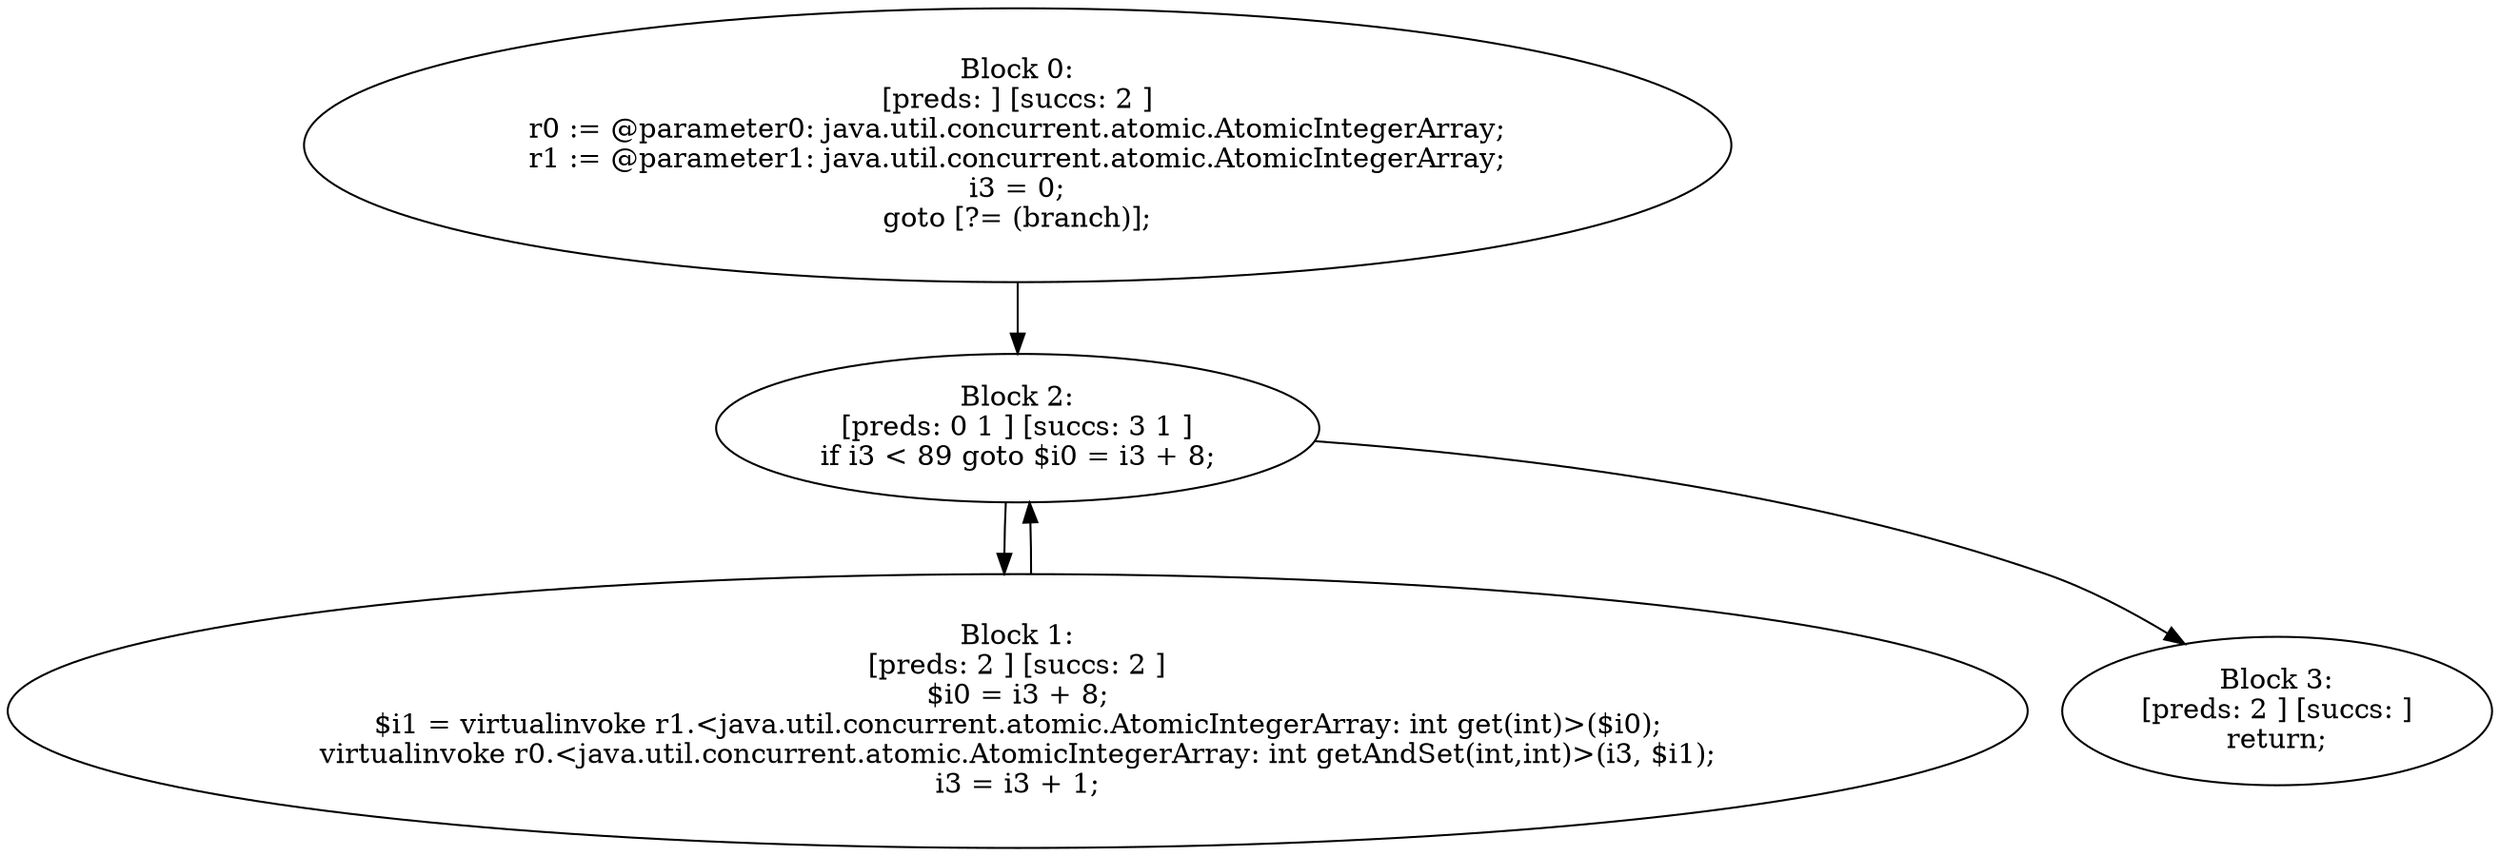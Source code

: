 digraph "unitGraph" {
    "Block 0:
[preds: ] [succs: 2 ]
r0 := @parameter0: java.util.concurrent.atomic.AtomicIntegerArray;
r1 := @parameter1: java.util.concurrent.atomic.AtomicIntegerArray;
i3 = 0;
goto [?= (branch)];
"
    "Block 1:
[preds: 2 ] [succs: 2 ]
$i0 = i3 + 8;
$i1 = virtualinvoke r1.<java.util.concurrent.atomic.AtomicIntegerArray: int get(int)>($i0);
virtualinvoke r0.<java.util.concurrent.atomic.AtomicIntegerArray: int getAndSet(int,int)>(i3, $i1);
i3 = i3 + 1;
"
    "Block 2:
[preds: 0 1 ] [succs: 3 1 ]
if i3 < 89 goto $i0 = i3 + 8;
"
    "Block 3:
[preds: 2 ] [succs: ]
return;
"
    "Block 0:
[preds: ] [succs: 2 ]
r0 := @parameter0: java.util.concurrent.atomic.AtomicIntegerArray;
r1 := @parameter1: java.util.concurrent.atomic.AtomicIntegerArray;
i3 = 0;
goto [?= (branch)];
"->"Block 2:
[preds: 0 1 ] [succs: 3 1 ]
if i3 < 89 goto $i0 = i3 + 8;
";
    "Block 1:
[preds: 2 ] [succs: 2 ]
$i0 = i3 + 8;
$i1 = virtualinvoke r1.<java.util.concurrent.atomic.AtomicIntegerArray: int get(int)>($i0);
virtualinvoke r0.<java.util.concurrent.atomic.AtomicIntegerArray: int getAndSet(int,int)>(i3, $i1);
i3 = i3 + 1;
"->"Block 2:
[preds: 0 1 ] [succs: 3 1 ]
if i3 < 89 goto $i0 = i3 + 8;
";
    "Block 2:
[preds: 0 1 ] [succs: 3 1 ]
if i3 < 89 goto $i0 = i3 + 8;
"->"Block 3:
[preds: 2 ] [succs: ]
return;
";
    "Block 2:
[preds: 0 1 ] [succs: 3 1 ]
if i3 < 89 goto $i0 = i3 + 8;
"->"Block 1:
[preds: 2 ] [succs: 2 ]
$i0 = i3 + 8;
$i1 = virtualinvoke r1.<java.util.concurrent.atomic.AtomicIntegerArray: int get(int)>($i0);
virtualinvoke r0.<java.util.concurrent.atomic.AtomicIntegerArray: int getAndSet(int,int)>(i3, $i1);
i3 = i3 + 1;
";
}
